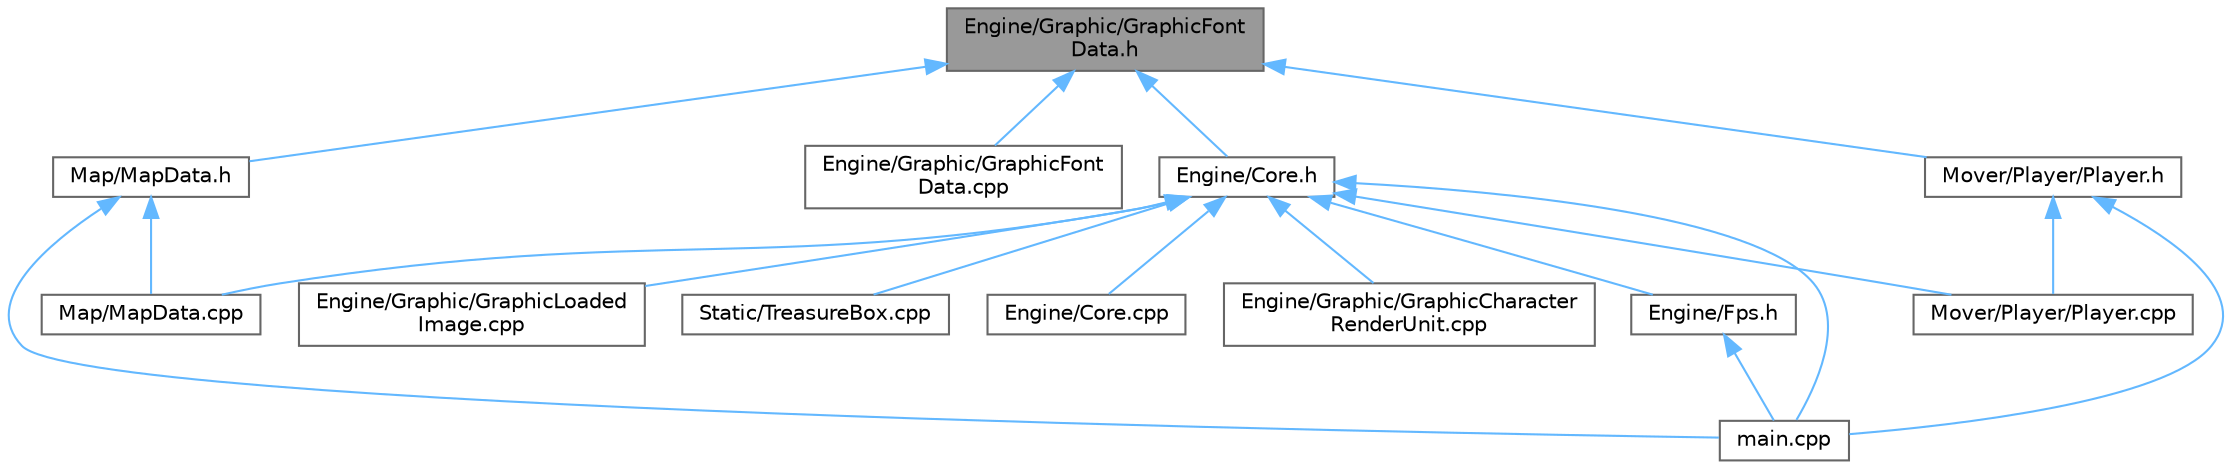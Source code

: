 digraph "Engine/Graphic/GraphicFontData.h"
{
 // LATEX_PDF_SIZE
  bgcolor="transparent";
  edge [fontname=Helvetica,fontsize=10,labelfontname=Helvetica,labelfontsize=10];
  node [fontname=Helvetica,fontsize=10,shape=box,height=0.2,width=0.4];
  Node1 [id="Node000001",label="Engine/Graphic/GraphicFont\lData.h",height=0.2,width=0.4,color="gray40", fillcolor="grey60", style="filled", fontcolor="black",tooltip=" "];
  Node1 -> Node2 [id="edge18_Node000001_Node000002",dir="back",color="steelblue1",style="solid",tooltip=" "];
  Node2 [id="Node000002",label="Engine/Core.h",height=0.2,width=0.4,color="grey40", fillcolor="white", style="filled",URL="$_core_8h.html",tooltip=" "];
  Node2 -> Node3 [id="edge19_Node000002_Node000003",dir="back",color="steelblue1",style="solid",tooltip=" "];
  Node3 [id="Node000003",label="Engine/Core.cpp",height=0.2,width=0.4,color="grey40", fillcolor="white", style="filled",URL="$_core_8cpp.html",tooltip=" "];
  Node2 -> Node4 [id="edge20_Node000002_Node000004",dir="back",color="steelblue1",style="solid",tooltip=" "];
  Node4 [id="Node000004",label="Engine/Fps.h",height=0.2,width=0.4,color="grey40", fillcolor="white", style="filled",URL="$_fps_8h.html",tooltip=" "];
  Node4 -> Node5 [id="edge21_Node000004_Node000005",dir="back",color="steelblue1",style="solid",tooltip=" "];
  Node5 [id="Node000005",label="main.cpp",height=0.2,width=0.4,color="grey40", fillcolor="white", style="filled",URL="$main_8cpp.html",tooltip=" "];
  Node2 -> Node6 [id="edge22_Node000002_Node000006",dir="back",color="steelblue1",style="solid",tooltip=" "];
  Node6 [id="Node000006",label="Engine/Graphic/GraphicCharacter\lRenderUnit.cpp",height=0.2,width=0.4,color="grey40", fillcolor="white", style="filled",URL="$_graphic_character_render_unit_8cpp.html",tooltip=" "];
  Node2 -> Node7 [id="edge23_Node000002_Node000007",dir="back",color="steelblue1",style="solid",tooltip=" "];
  Node7 [id="Node000007",label="Engine/Graphic/GraphicLoaded\lImage.cpp",height=0.2,width=0.4,color="grey40", fillcolor="white", style="filled",URL="$_graphic_loaded_image_8cpp.html",tooltip=" "];
  Node2 -> Node8 [id="edge24_Node000002_Node000008",dir="back",color="steelblue1",style="solid",tooltip=" "];
  Node8 [id="Node000008",label="Map/MapData.cpp",height=0.2,width=0.4,color="grey40", fillcolor="white", style="filled",URL="$_map_data_8cpp.html",tooltip=" "];
  Node2 -> Node9 [id="edge25_Node000002_Node000009",dir="back",color="steelblue1",style="solid",tooltip=" "];
  Node9 [id="Node000009",label="Mover/Player/Player.cpp",height=0.2,width=0.4,color="grey40", fillcolor="white", style="filled",URL="$_player_8cpp.html",tooltip=" "];
  Node2 -> Node10 [id="edge26_Node000002_Node000010",dir="back",color="steelblue1",style="solid",tooltip=" "];
  Node10 [id="Node000010",label="Static/TreasureBox.cpp",height=0.2,width=0.4,color="grey40", fillcolor="white", style="filled",URL="$_treasure_box_8cpp.html",tooltip=" "];
  Node2 -> Node5 [id="edge27_Node000002_Node000005",dir="back",color="steelblue1",style="solid",tooltip=" "];
  Node1 -> Node11 [id="edge28_Node000001_Node000011",dir="back",color="steelblue1",style="solid",tooltip=" "];
  Node11 [id="Node000011",label="Engine/Graphic/GraphicFont\lData.cpp",height=0.2,width=0.4,color="grey40", fillcolor="white", style="filled",URL="$_graphic_font_data_8cpp.html",tooltip=" "];
  Node1 -> Node12 [id="edge29_Node000001_Node000012",dir="back",color="steelblue1",style="solid",tooltip=" "];
  Node12 [id="Node000012",label="Map/MapData.h",height=0.2,width=0.4,color="grey40", fillcolor="white", style="filled",URL="$_map_data_8h.html",tooltip=" "];
  Node12 -> Node8 [id="edge30_Node000012_Node000008",dir="back",color="steelblue1",style="solid",tooltip=" "];
  Node12 -> Node5 [id="edge31_Node000012_Node000005",dir="back",color="steelblue1",style="solid",tooltip=" "];
  Node1 -> Node13 [id="edge32_Node000001_Node000013",dir="back",color="steelblue1",style="solid",tooltip=" "];
  Node13 [id="Node000013",label="Mover/Player/Player.h",height=0.2,width=0.4,color="grey40", fillcolor="white", style="filled",URL="$_player_8h.html",tooltip=" "];
  Node13 -> Node9 [id="edge33_Node000013_Node000009",dir="back",color="steelblue1",style="solid",tooltip=" "];
  Node13 -> Node5 [id="edge34_Node000013_Node000005",dir="back",color="steelblue1",style="solid",tooltip=" "];
}
